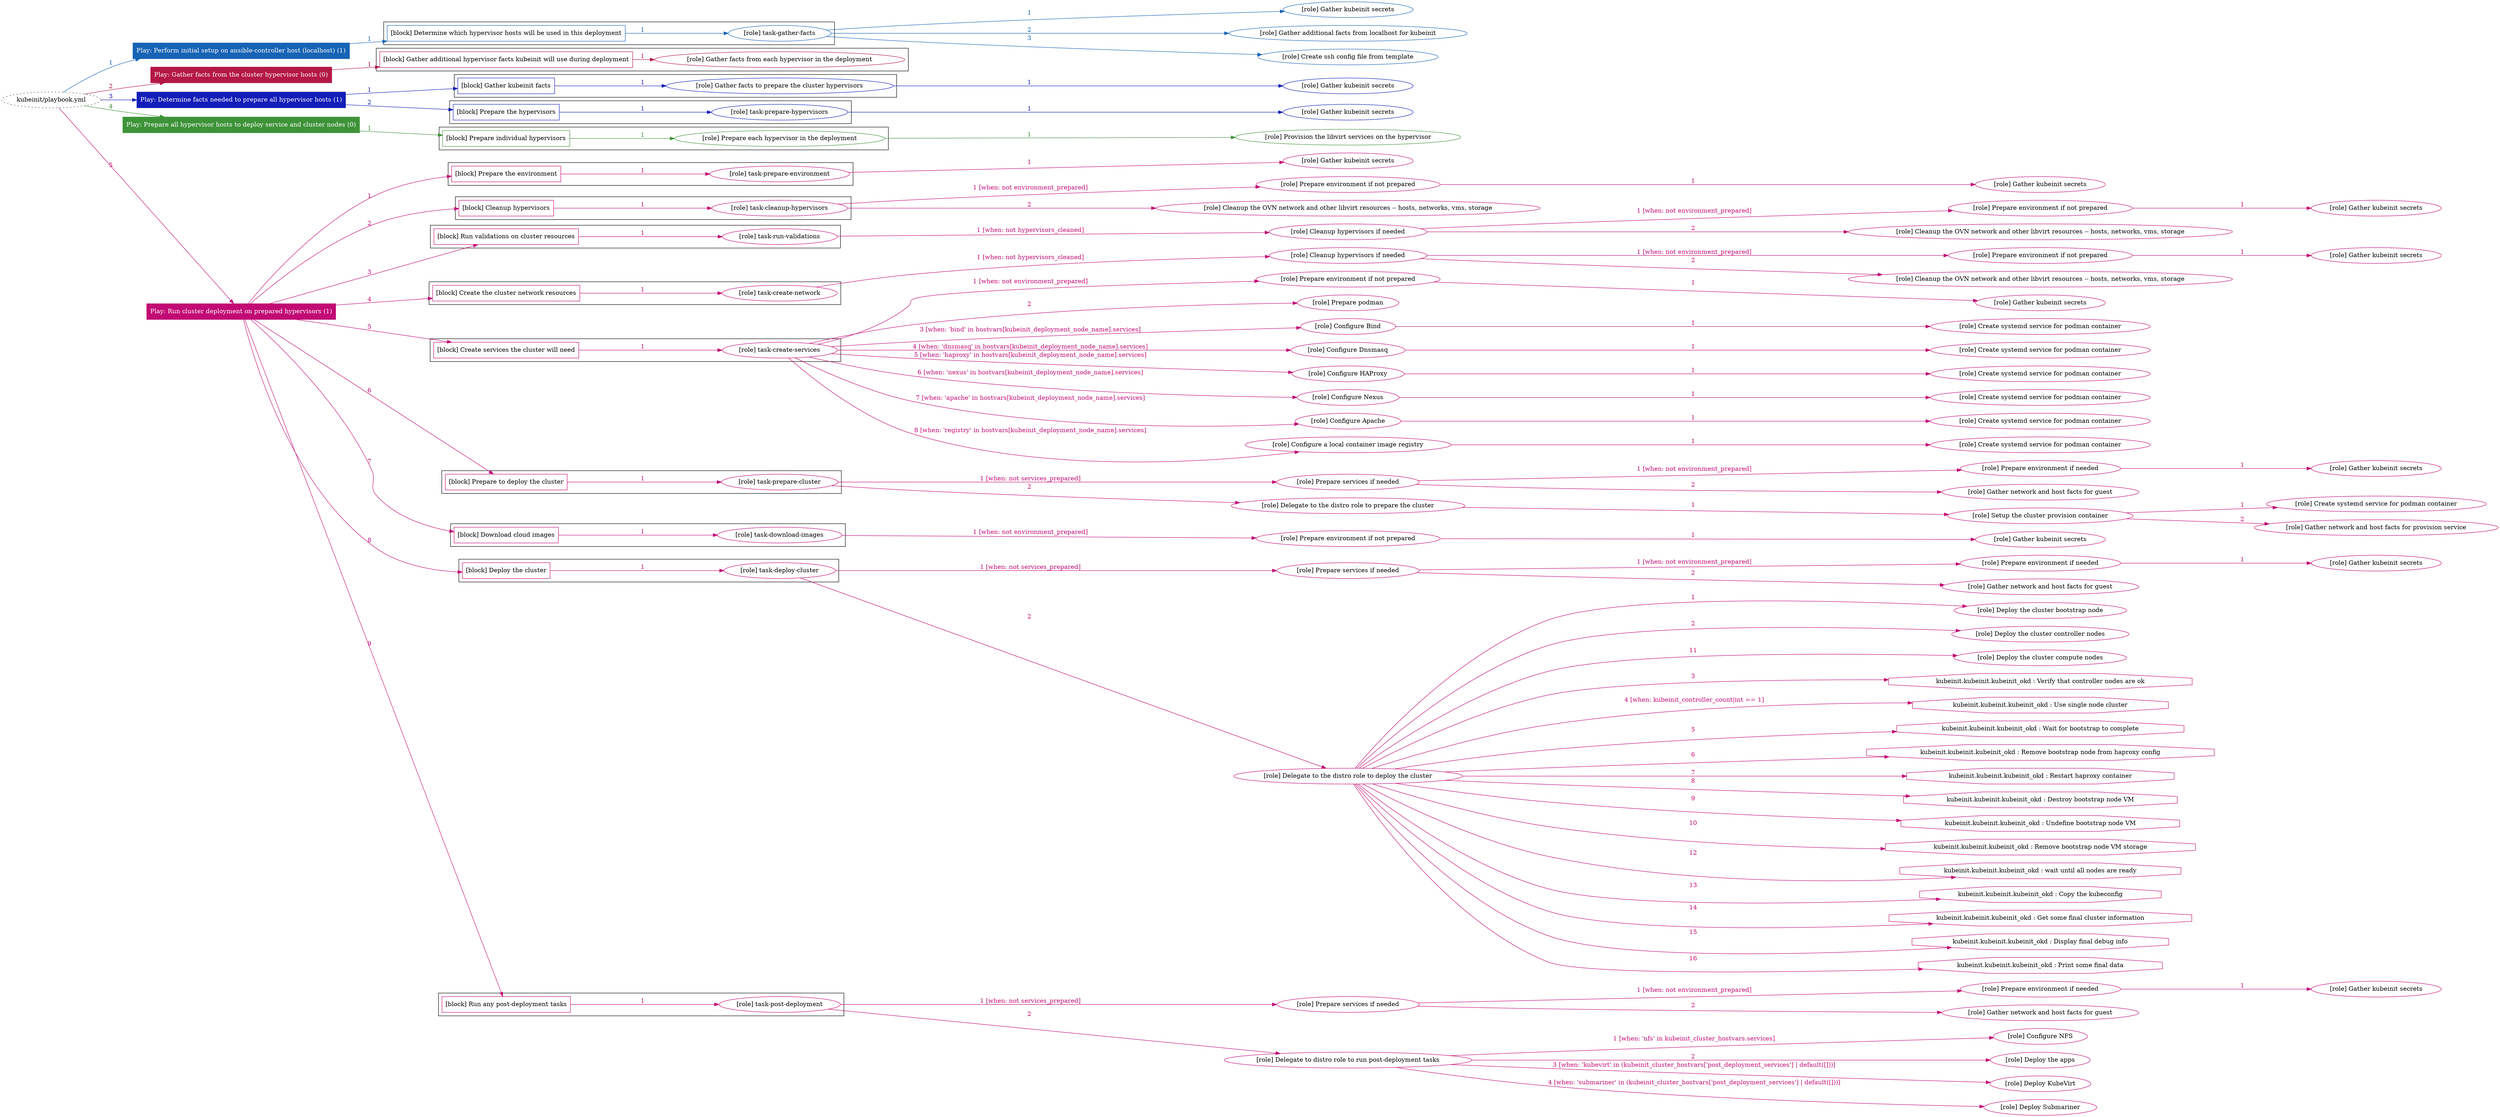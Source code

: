 digraph {
	graph [concentrate=true ordering=in rankdir=LR ratio=fill]
	edge [esep=5 sep=10]
	"kubeinit/playbook.yml" [URL="/home/runner/work/kubeinit/kubeinit/kubeinit/playbook.yml" id=playbook_5f799a90 style=dotted]
	play_b14aa9f2 [label="Play: Perform initial setup on ansible-controller host (localhost) (1)" URL="/home/runner/work/kubeinit/kubeinit/kubeinit/playbook.yml" color="#1763b5" fontcolor="#ffffff" id=play_b14aa9f2 shape=box style=filled tooltip=localhost]
	"kubeinit/playbook.yml" -> play_b14aa9f2 [label="1 " color="#1763b5" fontcolor="#1763b5" id=edge_2435157f labeltooltip="1 " tooltip="1 "]
	subgraph "Gather kubeinit secrets" {
		role_0a47374c [label="[role] Gather kubeinit secrets" URL="/home/runner/.ansible/collections/ansible_collections/kubeinit/kubeinit/roles/kubeinit_prepare/tasks/build_hypervisors_group.yml" color="#1763b5" id=role_0a47374c tooltip="Gather kubeinit secrets"]
	}
	subgraph "Gather additional facts from localhost for kubeinit" {
		role_3463442f [label="[role] Gather additional facts from localhost for kubeinit" URL="/home/runner/.ansible/collections/ansible_collections/kubeinit/kubeinit/roles/kubeinit_prepare/tasks/build_hypervisors_group.yml" color="#1763b5" id=role_3463442f tooltip="Gather additional facts from localhost for kubeinit"]
	}
	subgraph "Create ssh config file from template" {
		role_63dd74bc [label="[role] Create ssh config file from template" URL="/home/runner/.ansible/collections/ansible_collections/kubeinit/kubeinit/roles/kubeinit_prepare/tasks/build_hypervisors_group.yml" color="#1763b5" id=role_63dd74bc tooltip="Create ssh config file from template"]
	}
	subgraph "task-gather-facts" {
		role_c1473bb1 [label="[role] task-gather-facts" URL="/home/runner/work/kubeinit/kubeinit/kubeinit/playbook.yml" color="#1763b5" id=role_c1473bb1 tooltip="task-gather-facts"]
		role_c1473bb1 -> role_0a47374c [label="1 " color="#1763b5" fontcolor="#1763b5" id=edge_da4653e0 labeltooltip="1 " tooltip="1 "]
		role_c1473bb1 -> role_3463442f [label="2 " color="#1763b5" fontcolor="#1763b5" id=edge_dc392d3c labeltooltip="2 " tooltip="2 "]
		role_c1473bb1 -> role_63dd74bc [label="3 " color="#1763b5" fontcolor="#1763b5" id=edge_701fb9c2 labeltooltip="3 " tooltip="3 "]
	}
	subgraph "Play: Perform initial setup on ansible-controller host (localhost) (1)" {
		play_b14aa9f2 -> block_62800fc5 [label=1 color="#1763b5" fontcolor="#1763b5" id=edge_af09f347 labeltooltip=1 tooltip=1]
		subgraph cluster_block_62800fc5 {
			block_62800fc5 [label="[block] Determine which hypervisor hosts will be used in this deployment" URL="/home/runner/work/kubeinit/kubeinit/kubeinit/playbook.yml" color="#1763b5" id=block_62800fc5 labeltooltip="Determine which hypervisor hosts will be used in this deployment" shape=box tooltip="Determine which hypervisor hosts will be used in this deployment"]
			block_62800fc5 -> role_c1473bb1 [label="1 " color="#1763b5" fontcolor="#1763b5" id=edge_f19e5db1 labeltooltip="1 " tooltip="1 "]
		}
	}
	play_bef80f6c [label="Play: Gather facts from the cluster hypervisor hosts (0)" URL="/home/runner/work/kubeinit/kubeinit/kubeinit/playbook.yml" color="#b41845" fontcolor="#ffffff" id=play_bef80f6c shape=box style=filled tooltip="Play: Gather facts from the cluster hypervisor hosts (0)"]
	"kubeinit/playbook.yml" -> play_bef80f6c [label="2 " color="#b41845" fontcolor="#b41845" id=edge_9e0bc58b labeltooltip="2 " tooltip="2 "]
	subgraph "Gather facts from each hypervisor in the deployment" {
		role_ee526587 [label="[role] Gather facts from each hypervisor in the deployment" URL="/home/runner/work/kubeinit/kubeinit/kubeinit/playbook.yml" color="#b41845" id=role_ee526587 tooltip="Gather facts from each hypervisor in the deployment"]
	}
	subgraph "Play: Gather facts from the cluster hypervisor hosts (0)" {
		play_bef80f6c -> block_f729f67a [label=1 color="#b41845" fontcolor="#b41845" id=edge_2dc989a7 labeltooltip=1 tooltip=1]
		subgraph cluster_block_f729f67a {
			block_f729f67a [label="[block] Gather additional hypervisor facts kubeinit will use during deployment" URL="/home/runner/work/kubeinit/kubeinit/kubeinit/playbook.yml" color="#b41845" id=block_f729f67a labeltooltip="Gather additional hypervisor facts kubeinit will use during deployment" shape=box tooltip="Gather additional hypervisor facts kubeinit will use during deployment"]
			block_f729f67a -> role_ee526587 [label="1 " color="#b41845" fontcolor="#b41845" id=edge_15e7a53f labeltooltip="1 " tooltip="1 "]
		}
	}
	play_75573f88 [label="Play: Determine facts needed to prepare all hypervisor hosts (1)" URL="/home/runner/work/kubeinit/kubeinit/kubeinit/playbook.yml" color="#131eb9" fontcolor="#ffffff" id=play_75573f88 shape=box style=filled tooltip=localhost]
	"kubeinit/playbook.yml" -> play_75573f88 [label="3 " color="#131eb9" fontcolor="#131eb9" id=edge_249056f0 labeltooltip="3 " tooltip="3 "]
	subgraph "Gather kubeinit secrets" {
		role_904be641 [label="[role] Gather kubeinit secrets" URL="/home/runner/.ansible/collections/ansible_collections/kubeinit/kubeinit/roles/kubeinit_prepare/tasks/gather_kubeinit_facts.yml" color="#131eb9" id=role_904be641 tooltip="Gather kubeinit secrets"]
	}
	subgraph "Gather facts to prepare the cluster hypervisors" {
		role_c449a81a [label="[role] Gather facts to prepare the cluster hypervisors" URL="/home/runner/work/kubeinit/kubeinit/kubeinit/playbook.yml" color="#131eb9" id=role_c449a81a tooltip="Gather facts to prepare the cluster hypervisors"]
		role_c449a81a -> role_904be641 [label="1 " color="#131eb9" fontcolor="#131eb9" id=edge_b2ff2ad0 labeltooltip="1 " tooltip="1 "]
	}
	subgraph "Gather kubeinit secrets" {
		role_49ff61fb [label="[role] Gather kubeinit secrets" URL="/home/runner/.ansible/collections/ansible_collections/kubeinit/kubeinit/roles/kubeinit_prepare/tasks/gather_kubeinit_facts.yml" color="#131eb9" id=role_49ff61fb tooltip="Gather kubeinit secrets"]
	}
	subgraph "task-prepare-hypervisors" {
		role_75f7d733 [label="[role] task-prepare-hypervisors" URL="/home/runner/work/kubeinit/kubeinit/kubeinit/playbook.yml" color="#131eb9" id=role_75f7d733 tooltip="task-prepare-hypervisors"]
		role_75f7d733 -> role_49ff61fb [label="1 " color="#131eb9" fontcolor="#131eb9" id=edge_da13ca3e labeltooltip="1 " tooltip="1 "]
	}
	subgraph "Play: Determine facts needed to prepare all hypervisor hosts (1)" {
		play_75573f88 -> block_106c2788 [label=1 color="#131eb9" fontcolor="#131eb9" id=edge_f0de701c labeltooltip=1 tooltip=1]
		subgraph cluster_block_106c2788 {
			block_106c2788 [label="[block] Gather kubeinit facts" URL="/home/runner/work/kubeinit/kubeinit/kubeinit/playbook.yml" color="#131eb9" id=block_106c2788 labeltooltip="Gather kubeinit facts" shape=box tooltip="Gather kubeinit facts"]
			block_106c2788 -> role_c449a81a [label="1 " color="#131eb9" fontcolor="#131eb9" id=edge_cfb78165 labeltooltip="1 " tooltip="1 "]
		}
		play_75573f88 -> block_ad0d51a2 [label=2 color="#131eb9" fontcolor="#131eb9" id=edge_041f5779 labeltooltip=2 tooltip=2]
		subgraph cluster_block_ad0d51a2 {
			block_ad0d51a2 [label="[block] Prepare the hypervisors" URL="/home/runner/work/kubeinit/kubeinit/kubeinit/playbook.yml" color="#131eb9" id=block_ad0d51a2 labeltooltip="Prepare the hypervisors" shape=box tooltip="Prepare the hypervisors"]
			block_ad0d51a2 -> role_75f7d733 [label="1 " color="#131eb9" fontcolor="#131eb9" id=edge_a6b5caea labeltooltip="1 " tooltip="1 "]
		}
	}
	play_73b8f936 [label="Play: Prepare all hypervisor hosts to deploy service and cluster nodes (0)" URL="/home/runner/work/kubeinit/kubeinit/kubeinit/playbook.yml" color="#3e9339" fontcolor="#ffffff" id=play_73b8f936 shape=box style=filled tooltip="Play: Prepare all hypervisor hosts to deploy service and cluster nodes (0)"]
	"kubeinit/playbook.yml" -> play_73b8f936 [label="4 " color="#3e9339" fontcolor="#3e9339" id=edge_51ce2b2a labeltooltip="4 " tooltip="4 "]
	subgraph "Provision the libvirt services on the hypervisor" {
		role_3bb0d507 [label="[role] Provision the libvirt services on the hypervisor" URL="/home/runner/.ansible/collections/ansible_collections/kubeinit/kubeinit/roles/kubeinit_prepare/tasks/prepare_hypervisor.yml" color="#3e9339" id=role_3bb0d507 tooltip="Provision the libvirt services on the hypervisor"]
	}
	subgraph "Prepare each hypervisor in the deployment" {
		role_f9d1dde7 [label="[role] Prepare each hypervisor in the deployment" URL="/home/runner/work/kubeinit/kubeinit/kubeinit/playbook.yml" color="#3e9339" id=role_f9d1dde7 tooltip="Prepare each hypervisor in the deployment"]
		role_f9d1dde7 -> role_3bb0d507 [label="1 " color="#3e9339" fontcolor="#3e9339" id=edge_07f44dc6 labeltooltip="1 " tooltip="1 "]
	}
	subgraph "Play: Prepare all hypervisor hosts to deploy service and cluster nodes (0)" {
		play_73b8f936 -> block_82f9c640 [label=1 color="#3e9339" fontcolor="#3e9339" id=edge_16018f6c labeltooltip=1 tooltip=1]
		subgraph cluster_block_82f9c640 {
			block_82f9c640 [label="[block] Prepare individual hypervisors" URL="/home/runner/work/kubeinit/kubeinit/kubeinit/playbook.yml" color="#3e9339" id=block_82f9c640 labeltooltip="Prepare individual hypervisors" shape=box tooltip="Prepare individual hypervisors"]
			block_82f9c640 -> role_f9d1dde7 [label="1 " color="#3e9339" fontcolor="#3e9339" id=edge_b8da46be labeltooltip="1 " tooltip="1 "]
		}
	}
	play_87c6401c [label="Play: Run cluster deployment on prepared hypervisors (1)" URL="/home/runner/work/kubeinit/kubeinit/kubeinit/playbook.yml" color="#c20a75" fontcolor="#ffffff" id=play_87c6401c shape=box style=filled tooltip=localhost]
	"kubeinit/playbook.yml" -> play_87c6401c [label="5 " color="#c20a75" fontcolor="#c20a75" id=edge_a3b0cbd9 labeltooltip="5 " tooltip="5 "]
	subgraph "Gather kubeinit secrets" {
		role_0dfef6ed [label="[role] Gather kubeinit secrets" URL="/home/runner/.ansible/collections/ansible_collections/kubeinit/kubeinit/roles/kubeinit_prepare/tasks/gather_kubeinit_facts.yml" color="#c20a75" id=role_0dfef6ed tooltip="Gather kubeinit secrets"]
	}
	subgraph "task-prepare-environment" {
		role_3d43c089 [label="[role] task-prepare-environment" URL="/home/runner/work/kubeinit/kubeinit/kubeinit/playbook.yml" color="#c20a75" id=role_3d43c089 tooltip="task-prepare-environment"]
		role_3d43c089 -> role_0dfef6ed [label="1 " color="#c20a75" fontcolor="#c20a75" id=edge_3268b573 labeltooltip="1 " tooltip="1 "]
	}
	subgraph "Gather kubeinit secrets" {
		role_9a35f51c [label="[role] Gather kubeinit secrets" URL="/home/runner/.ansible/collections/ansible_collections/kubeinit/kubeinit/roles/kubeinit_prepare/tasks/gather_kubeinit_facts.yml" color="#c20a75" id=role_9a35f51c tooltip="Gather kubeinit secrets"]
	}
	subgraph "Prepare environment if not prepared" {
		role_5aa04094 [label="[role] Prepare environment if not prepared" URL="/home/runner/.ansible/collections/ansible_collections/kubeinit/kubeinit/roles/kubeinit_prepare/tasks/cleanup_hypervisors.yml" color="#c20a75" id=role_5aa04094 tooltip="Prepare environment if not prepared"]
		role_5aa04094 -> role_9a35f51c [label="1 " color="#c20a75" fontcolor="#c20a75" id=edge_95aa1330 labeltooltip="1 " tooltip="1 "]
	}
	subgraph "Cleanup the OVN network and other libvirt resources -- hosts, networks, vms, storage" {
		role_2c72e98a [label="[role] Cleanup the OVN network and other libvirt resources -- hosts, networks, vms, storage" URL="/home/runner/.ansible/collections/ansible_collections/kubeinit/kubeinit/roles/kubeinit_prepare/tasks/cleanup_hypervisors.yml" color="#c20a75" id=role_2c72e98a tooltip="Cleanup the OVN network and other libvirt resources -- hosts, networks, vms, storage"]
	}
	subgraph "task-cleanup-hypervisors" {
		role_a65d5839 [label="[role] task-cleanup-hypervisors" URL="/home/runner/work/kubeinit/kubeinit/kubeinit/playbook.yml" color="#c20a75" id=role_a65d5839 tooltip="task-cleanup-hypervisors"]
		role_a65d5839 -> role_5aa04094 [label="1 [when: not environment_prepared]" color="#c20a75" fontcolor="#c20a75" id=edge_9b96fab0 labeltooltip="1 [when: not environment_prepared]" tooltip="1 [when: not environment_prepared]"]
		role_a65d5839 -> role_2c72e98a [label="2 " color="#c20a75" fontcolor="#c20a75" id=edge_cdf89d7f labeltooltip="2 " tooltip="2 "]
	}
	subgraph "Gather kubeinit secrets" {
		role_fe8498e4 [label="[role] Gather kubeinit secrets" URL="/home/runner/.ansible/collections/ansible_collections/kubeinit/kubeinit/roles/kubeinit_prepare/tasks/gather_kubeinit_facts.yml" color="#c20a75" id=role_fe8498e4 tooltip="Gather kubeinit secrets"]
	}
	subgraph "Prepare environment if not prepared" {
		role_872c4dbd [label="[role] Prepare environment if not prepared" URL="/home/runner/.ansible/collections/ansible_collections/kubeinit/kubeinit/roles/kubeinit_prepare/tasks/cleanup_hypervisors.yml" color="#c20a75" id=role_872c4dbd tooltip="Prepare environment if not prepared"]
		role_872c4dbd -> role_fe8498e4 [label="1 " color="#c20a75" fontcolor="#c20a75" id=edge_280f1c61 labeltooltip="1 " tooltip="1 "]
	}
	subgraph "Cleanup the OVN network and other libvirt resources -- hosts, networks, vms, storage" {
		role_99ea2e21 [label="[role] Cleanup the OVN network and other libvirt resources -- hosts, networks, vms, storage" URL="/home/runner/.ansible/collections/ansible_collections/kubeinit/kubeinit/roles/kubeinit_prepare/tasks/cleanup_hypervisors.yml" color="#c20a75" id=role_99ea2e21 tooltip="Cleanup the OVN network and other libvirt resources -- hosts, networks, vms, storage"]
	}
	subgraph "Cleanup hypervisors if needed" {
		role_f7a59bcd [label="[role] Cleanup hypervisors if needed" URL="/home/runner/.ansible/collections/ansible_collections/kubeinit/kubeinit/roles/kubeinit_validations/tasks/main.yml" color="#c20a75" id=role_f7a59bcd tooltip="Cleanup hypervisors if needed"]
		role_f7a59bcd -> role_872c4dbd [label="1 [when: not environment_prepared]" color="#c20a75" fontcolor="#c20a75" id=edge_266a560b labeltooltip="1 [when: not environment_prepared]" tooltip="1 [when: not environment_prepared]"]
		role_f7a59bcd -> role_99ea2e21 [label="2 " color="#c20a75" fontcolor="#c20a75" id=edge_2c9675fa labeltooltip="2 " tooltip="2 "]
	}
	subgraph "task-run-validations" {
		role_7c9c6ee9 [label="[role] task-run-validations" URL="/home/runner/work/kubeinit/kubeinit/kubeinit/playbook.yml" color="#c20a75" id=role_7c9c6ee9 tooltip="task-run-validations"]
		role_7c9c6ee9 -> role_f7a59bcd [label="1 [when: not hypervisors_cleaned]" color="#c20a75" fontcolor="#c20a75" id=edge_a598f0c0 labeltooltip="1 [when: not hypervisors_cleaned]" tooltip="1 [when: not hypervisors_cleaned]"]
	}
	subgraph "Gather kubeinit secrets" {
		role_ec20adc7 [label="[role] Gather kubeinit secrets" URL="/home/runner/.ansible/collections/ansible_collections/kubeinit/kubeinit/roles/kubeinit_prepare/tasks/gather_kubeinit_facts.yml" color="#c20a75" id=role_ec20adc7 tooltip="Gather kubeinit secrets"]
	}
	subgraph "Prepare environment if not prepared" {
		role_31a33ef5 [label="[role] Prepare environment if not prepared" URL="/home/runner/.ansible/collections/ansible_collections/kubeinit/kubeinit/roles/kubeinit_prepare/tasks/cleanup_hypervisors.yml" color="#c20a75" id=role_31a33ef5 tooltip="Prepare environment if not prepared"]
		role_31a33ef5 -> role_ec20adc7 [label="1 " color="#c20a75" fontcolor="#c20a75" id=edge_8c7a1d7b labeltooltip="1 " tooltip="1 "]
	}
	subgraph "Cleanup the OVN network and other libvirt resources -- hosts, networks, vms, storage" {
		role_eb9dec2c [label="[role] Cleanup the OVN network and other libvirt resources -- hosts, networks, vms, storage" URL="/home/runner/.ansible/collections/ansible_collections/kubeinit/kubeinit/roles/kubeinit_prepare/tasks/cleanup_hypervisors.yml" color="#c20a75" id=role_eb9dec2c tooltip="Cleanup the OVN network and other libvirt resources -- hosts, networks, vms, storage"]
	}
	subgraph "Cleanup hypervisors if needed" {
		role_d7f7eb87 [label="[role] Cleanup hypervisors if needed" URL="/home/runner/.ansible/collections/ansible_collections/kubeinit/kubeinit/roles/kubeinit_libvirt/tasks/create_network.yml" color="#c20a75" id=role_d7f7eb87 tooltip="Cleanup hypervisors if needed"]
		role_d7f7eb87 -> role_31a33ef5 [label="1 [when: not environment_prepared]" color="#c20a75" fontcolor="#c20a75" id=edge_1582e6bf labeltooltip="1 [when: not environment_prepared]" tooltip="1 [when: not environment_prepared]"]
		role_d7f7eb87 -> role_eb9dec2c [label="2 " color="#c20a75" fontcolor="#c20a75" id=edge_52a7061c labeltooltip="2 " tooltip="2 "]
	}
	subgraph "task-create-network" {
		role_79809ff9 [label="[role] task-create-network" URL="/home/runner/work/kubeinit/kubeinit/kubeinit/playbook.yml" color="#c20a75" id=role_79809ff9 tooltip="task-create-network"]
		role_79809ff9 -> role_d7f7eb87 [label="1 [when: not hypervisors_cleaned]" color="#c20a75" fontcolor="#c20a75" id=edge_b5f77ee2 labeltooltip="1 [when: not hypervisors_cleaned]" tooltip="1 [when: not hypervisors_cleaned]"]
	}
	subgraph "Gather kubeinit secrets" {
		role_2fbc5ba5 [label="[role] Gather kubeinit secrets" URL="/home/runner/.ansible/collections/ansible_collections/kubeinit/kubeinit/roles/kubeinit_prepare/tasks/gather_kubeinit_facts.yml" color="#c20a75" id=role_2fbc5ba5 tooltip="Gather kubeinit secrets"]
	}
	subgraph "Prepare environment if not prepared" {
		role_8660acb1 [label="[role] Prepare environment if not prepared" URL="/home/runner/.ansible/collections/ansible_collections/kubeinit/kubeinit/roles/kubeinit_services/tasks/main.yml" color="#c20a75" id=role_8660acb1 tooltip="Prepare environment if not prepared"]
		role_8660acb1 -> role_2fbc5ba5 [label="1 " color="#c20a75" fontcolor="#c20a75" id=edge_d6d282f6 labeltooltip="1 " tooltip="1 "]
	}
	subgraph "Prepare podman" {
		role_cfbc85a2 [label="[role] Prepare podman" URL="/home/runner/.ansible/collections/ansible_collections/kubeinit/kubeinit/roles/kubeinit_services/tasks/00_create_service_pod.yml" color="#c20a75" id=role_cfbc85a2 tooltip="Prepare podman"]
	}
	subgraph "Create systemd service for podman container" {
		role_30c8a192 [label="[role] Create systemd service for podman container" URL="/home/runner/.ansible/collections/ansible_collections/kubeinit/kubeinit/roles/kubeinit_bind/tasks/main.yml" color="#c20a75" id=role_30c8a192 tooltip="Create systemd service for podman container"]
	}
	subgraph "Configure Bind" {
		role_a34cddb0 [label="[role] Configure Bind" URL="/home/runner/.ansible/collections/ansible_collections/kubeinit/kubeinit/roles/kubeinit_services/tasks/start_services_containers.yml" color="#c20a75" id=role_a34cddb0 tooltip="Configure Bind"]
		role_a34cddb0 -> role_30c8a192 [label="1 " color="#c20a75" fontcolor="#c20a75" id=edge_9710049d labeltooltip="1 " tooltip="1 "]
	}
	subgraph "Create systemd service for podman container" {
		role_1e1b5384 [label="[role] Create systemd service for podman container" URL="/home/runner/.ansible/collections/ansible_collections/kubeinit/kubeinit/roles/kubeinit_dnsmasq/tasks/main.yml" color="#c20a75" id=role_1e1b5384 tooltip="Create systemd service for podman container"]
	}
	subgraph "Configure Dnsmasq" {
		role_bd379cae [label="[role] Configure Dnsmasq" URL="/home/runner/.ansible/collections/ansible_collections/kubeinit/kubeinit/roles/kubeinit_services/tasks/start_services_containers.yml" color="#c20a75" id=role_bd379cae tooltip="Configure Dnsmasq"]
		role_bd379cae -> role_1e1b5384 [label="1 " color="#c20a75" fontcolor="#c20a75" id=edge_be54b215 labeltooltip="1 " tooltip="1 "]
	}
	subgraph "Create systemd service for podman container" {
		role_c8cd0de5 [label="[role] Create systemd service for podman container" URL="/home/runner/.ansible/collections/ansible_collections/kubeinit/kubeinit/roles/kubeinit_haproxy/tasks/main.yml" color="#c20a75" id=role_c8cd0de5 tooltip="Create systemd service for podman container"]
	}
	subgraph "Configure HAProxy" {
		role_c3ebdc71 [label="[role] Configure HAProxy" URL="/home/runner/.ansible/collections/ansible_collections/kubeinit/kubeinit/roles/kubeinit_services/tasks/start_services_containers.yml" color="#c20a75" id=role_c3ebdc71 tooltip="Configure HAProxy"]
		role_c3ebdc71 -> role_c8cd0de5 [label="1 " color="#c20a75" fontcolor="#c20a75" id=edge_52905eae labeltooltip="1 " tooltip="1 "]
	}
	subgraph "Create systemd service for podman container" {
		role_4f32d0a0 [label="[role] Create systemd service for podman container" URL="/home/runner/.ansible/collections/ansible_collections/kubeinit/kubeinit/roles/kubeinit_nexus/tasks/main.yml" color="#c20a75" id=role_4f32d0a0 tooltip="Create systemd service for podman container"]
	}
	subgraph "Configure Nexus" {
		role_b94a60c3 [label="[role] Configure Nexus" URL="/home/runner/.ansible/collections/ansible_collections/kubeinit/kubeinit/roles/kubeinit_services/tasks/start_services_containers.yml" color="#c20a75" id=role_b94a60c3 tooltip="Configure Nexus"]
		role_b94a60c3 -> role_4f32d0a0 [label="1 " color="#c20a75" fontcolor="#c20a75" id=edge_7d49c2a6 labeltooltip="1 " tooltip="1 "]
	}
	subgraph "Create systemd service for podman container" {
		role_301ef5f9 [label="[role] Create systemd service for podman container" URL="/home/runner/.ansible/collections/ansible_collections/kubeinit/kubeinit/roles/kubeinit_apache/tasks/main.yml" color="#c20a75" id=role_301ef5f9 tooltip="Create systemd service for podman container"]
	}
	subgraph "Configure Apache" {
		role_5cfbff09 [label="[role] Configure Apache" URL="/home/runner/.ansible/collections/ansible_collections/kubeinit/kubeinit/roles/kubeinit_services/tasks/start_services_containers.yml" color="#c20a75" id=role_5cfbff09 tooltip="Configure Apache"]
		role_5cfbff09 -> role_301ef5f9 [label="1 " color="#c20a75" fontcolor="#c20a75" id=edge_f2daff2a labeltooltip="1 " tooltip="1 "]
	}
	subgraph "Create systemd service for podman container" {
		role_ec5a2151 [label="[role] Create systemd service for podman container" URL="/home/runner/.ansible/collections/ansible_collections/kubeinit/kubeinit/roles/kubeinit_registry/tasks/main.yml" color="#c20a75" id=role_ec5a2151 tooltip="Create systemd service for podman container"]
	}
	subgraph "Configure a local container image registry" {
		role_34d8f6c4 [label="[role] Configure a local container image registry" URL="/home/runner/.ansible/collections/ansible_collections/kubeinit/kubeinit/roles/kubeinit_services/tasks/start_services_containers.yml" color="#c20a75" id=role_34d8f6c4 tooltip="Configure a local container image registry"]
		role_34d8f6c4 -> role_ec5a2151 [label="1 " color="#c20a75" fontcolor="#c20a75" id=edge_256af81b labeltooltip="1 " tooltip="1 "]
	}
	subgraph "task-create-services" {
		role_45a7c3f4 [label="[role] task-create-services" URL="/home/runner/work/kubeinit/kubeinit/kubeinit/playbook.yml" color="#c20a75" id=role_45a7c3f4 tooltip="task-create-services"]
		role_45a7c3f4 -> role_8660acb1 [label="1 [when: not environment_prepared]" color="#c20a75" fontcolor="#c20a75" id=edge_8722a1ad labeltooltip="1 [when: not environment_prepared]" tooltip="1 [when: not environment_prepared]"]
		role_45a7c3f4 -> role_cfbc85a2 [label="2 " color="#c20a75" fontcolor="#c20a75" id=edge_bf914ade labeltooltip="2 " tooltip="2 "]
		role_45a7c3f4 -> role_a34cddb0 [label="3 [when: 'bind' in hostvars[kubeinit_deployment_node_name].services]" color="#c20a75" fontcolor="#c20a75" id=edge_aa9b95b4 labeltooltip="3 [when: 'bind' in hostvars[kubeinit_deployment_node_name].services]" tooltip="3 [when: 'bind' in hostvars[kubeinit_deployment_node_name].services]"]
		role_45a7c3f4 -> role_bd379cae [label="4 [when: 'dnsmasq' in hostvars[kubeinit_deployment_node_name].services]" color="#c20a75" fontcolor="#c20a75" id=edge_bb69c534 labeltooltip="4 [when: 'dnsmasq' in hostvars[kubeinit_deployment_node_name].services]" tooltip="4 [when: 'dnsmasq' in hostvars[kubeinit_deployment_node_name].services]"]
		role_45a7c3f4 -> role_c3ebdc71 [label="5 [when: 'haproxy' in hostvars[kubeinit_deployment_node_name].services]" color="#c20a75" fontcolor="#c20a75" id=edge_af3efe37 labeltooltip="5 [when: 'haproxy' in hostvars[kubeinit_deployment_node_name].services]" tooltip="5 [when: 'haproxy' in hostvars[kubeinit_deployment_node_name].services]"]
		role_45a7c3f4 -> role_b94a60c3 [label="6 [when: 'nexus' in hostvars[kubeinit_deployment_node_name].services]" color="#c20a75" fontcolor="#c20a75" id=edge_1fde9a0a labeltooltip="6 [when: 'nexus' in hostvars[kubeinit_deployment_node_name].services]" tooltip="6 [when: 'nexus' in hostvars[kubeinit_deployment_node_name].services]"]
		role_45a7c3f4 -> role_5cfbff09 [label="7 [when: 'apache' in hostvars[kubeinit_deployment_node_name].services]" color="#c20a75" fontcolor="#c20a75" id=edge_c02fbcc8 labeltooltip="7 [when: 'apache' in hostvars[kubeinit_deployment_node_name].services]" tooltip="7 [when: 'apache' in hostvars[kubeinit_deployment_node_name].services]"]
		role_45a7c3f4 -> role_34d8f6c4 [label="8 [when: 'registry' in hostvars[kubeinit_deployment_node_name].services]" color="#c20a75" fontcolor="#c20a75" id=edge_81dd0608 labeltooltip="8 [when: 'registry' in hostvars[kubeinit_deployment_node_name].services]" tooltip="8 [when: 'registry' in hostvars[kubeinit_deployment_node_name].services]"]
	}
	subgraph "Gather kubeinit secrets" {
		role_39e9340d [label="[role] Gather kubeinit secrets" URL="/home/runner/.ansible/collections/ansible_collections/kubeinit/kubeinit/roles/kubeinit_prepare/tasks/gather_kubeinit_facts.yml" color="#c20a75" id=role_39e9340d tooltip="Gather kubeinit secrets"]
	}
	subgraph "Prepare environment if needed" {
		role_398dd164 [label="[role] Prepare environment if needed" URL="/home/runner/.ansible/collections/ansible_collections/kubeinit/kubeinit/roles/kubeinit_services/tasks/prepare_services.yml" color="#c20a75" id=role_398dd164 tooltip="Prepare environment if needed"]
		role_398dd164 -> role_39e9340d [label="1 " color="#c20a75" fontcolor="#c20a75" id=edge_38ea0532 labeltooltip="1 " tooltip="1 "]
	}
	subgraph "Gather network and host facts for guest" {
		role_39a817bc [label="[role] Gather network and host facts for guest" URL="/home/runner/.ansible/collections/ansible_collections/kubeinit/kubeinit/roles/kubeinit_services/tasks/prepare_services.yml" color="#c20a75" id=role_39a817bc tooltip="Gather network and host facts for guest"]
	}
	subgraph "Prepare services if needed" {
		role_63edc634 [label="[role] Prepare services if needed" URL="/home/runner/.ansible/collections/ansible_collections/kubeinit/kubeinit/roles/kubeinit_prepare/tasks/prepare_cluster.yml" color="#c20a75" id=role_63edc634 tooltip="Prepare services if needed"]
		role_63edc634 -> role_398dd164 [label="1 [when: not environment_prepared]" color="#c20a75" fontcolor="#c20a75" id=edge_5a07e81f labeltooltip="1 [when: not environment_prepared]" tooltip="1 [when: not environment_prepared]"]
		role_63edc634 -> role_39a817bc [label="2 " color="#c20a75" fontcolor="#c20a75" id=edge_8704d5c1 labeltooltip="2 " tooltip="2 "]
	}
	subgraph "Create systemd service for podman container" {
		role_db8bcd10 [label="[role] Create systemd service for podman container" URL="/home/runner/.ansible/collections/ansible_collections/kubeinit/kubeinit/roles/kubeinit_services/tasks/create_provision_container.yml" color="#c20a75" id=role_db8bcd10 tooltip="Create systemd service for podman container"]
	}
	subgraph "Gather network and host facts for provision service" {
		role_b7fb477f [label="[role] Gather network and host facts for provision service" URL="/home/runner/.ansible/collections/ansible_collections/kubeinit/kubeinit/roles/kubeinit_services/tasks/create_provision_container.yml" color="#c20a75" id=role_b7fb477f tooltip="Gather network and host facts for provision service"]
	}
	subgraph "Setup the cluster provision container" {
		role_2e6fa220 [label="[role] Setup the cluster provision container" URL="/home/runner/.ansible/collections/ansible_collections/kubeinit/kubeinit/roles/kubeinit_okd/tasks/prepare_cluster.yml" color="#c20a75" id=role_2e6fa220 tooltip="Setup the cluster provision container"]
		role_2e6fa220 -> role_db8bcd10 [label="1 " color="#c20a75" fontcolor="#c20a75" id=edge_d0e7438d labeltooltip="1 " tooltip="1 "]
		role_2e6fa220 -> role_b7fb477f [label="2 " color="#c20a75" fontcolor="#c20a75" id=edge_53257de3 labeltooltip="2 " tooltip="2 "]
	}
	subgraph "Delegate to the distro role to prepare the cluster" {
		role_20cf026e [label="[role] Delegate to the distro role to prepare the cluster" URL="/home/runner/.ansible/collections/ansible_collections/kubeinit/kubeinit/roles/kubeinit_prepare/tasks/prepare_cluster.yml" color="#c20a75" id=role_20cf026e tooltip="Delegate to the distro role to prepare the cluster"]
		role_20cf026e -> role_2e6fa220 [label="1 " color="#c20a75" fontcolor="#c20a75" id=edge_9d0dcc53 labeltooltip="1 " tooltip="1 "]
	}
	subgraph "task-prepare-cluster" {
		role_09b664dc [label="[role] task-prepare-cluster" URL="/home/runner/work/kubeinit/kubeinit/kubeinit/playbook.yml" color="#c20a75" id=role_09b664dc tooltip="task-prepare-cluster"]
		role_09b664dc -> role_63edc634 [label="1 [when: not services_prepared]" color="#c20a75" fontcolor="#c20a75" id=edge_c8bcf272 labeltooltip="1 [when: not services_prepared]" tooltip="1 [when: not services_prepared]"]
		role_09b664dc -> role_20cf026e [label="2 " color="#c20a75" fontcolor="#c20a75" id=edge_b3b76eb5 labeltooltip="2 " tooltip="2 "]
	}
	subgraph "Gather kubeinit secrets" {
		role_7ec42a70 [label="[role] Gather kubeinit secrets" URL="/home/runner/.ansible/collections/ansible_collections/kubeinit/kubeinit/roles/kubeinit_prepare/tasks/gather_kubeinit_facts.yml" color="#c20a75" id=role_7ec42a70 tooltip="Gather kubeinit secrets"]
	}
	subgraph "Prepare environment if not prepared" {
		role_57a64ab5 [label="[role] Prepare environment if not prepared" URL="/home/runner/.ansible/collections/ansible_collections/kubeinit/kubeinit/roles/kubeinit_libvirt/tasks/download_cloud_images.yml" color="#c20a75" id=role_57a64ab5 tooltip="Prepare environment if not prepared"]
		role_57a64ab5 -> role_7ec42a70 [label="1 " color="#c20a75" fontcolor="#c20a75" id=edge_20bcc0ea labeltooltip="1 " tooltip="1 "]
	}
	subgraph "task-download-images" {
		role_4ac534b6 [label="[role] task-download-images" URL="/home/runner/work/kubeinit/kubeinit/kubeinit/playbook.yml" color="#c20a75" id=role_4ac534b6 tooltip="task-download-images"]
		role_4ac534b6 -> role_57a64ab5 [label="1 [when: not environment_prepared]" color="#c20a75" fontcolor="#c20a75" id=edge_e0fb1493 labeltooltip="1 [when: not environment_prepared]" tooltip="1 [when: not environment_prepared]"]
	}
	subgraph "Gather kubeinit secrets" {
		role_a8329e77 [label="[role] Gather kubeinit secrets" URL="/home/runner/.ansible/collections/ansible_collections/kubeinit/kubeinit/roles/kubeinit_prepare/tasks/gather_kubeinit_facts.yml" color="#c20a75" id=role_a8329e77 tooltip="Gather kubeinit secrets"]
	}
	subgraph "Prepare environment if needed" {
		role_02228574 [label="[role] Prepare environment if needed" URL="/home/runner/.ansible/collections/ansible_collections/kubeinit/kubeinit/roles/kubeinit_services/tasks/prepare_services.yml" color="#c20a75" id=role_02228574 tooltip="Prepare environment if needed"]
		role_02228574 -> role_a8329e77 [label="1 " color="#c20a75" fontcolor="#c20a75" id=edge_ec6f49d6 labeltooltip="1 " tooltip="1 "]
	}
	subgraph "Gather network and host facts for guest" {
		role_908a0fb3 [label="[role] Gather network and host facts for guest" URL="/home/runner/.ansible/collections/ansible_collections/kubeinit/kubeinit/roles/kubeinit_services/tasks/prepare_services.yml" color="#c20a75" id=role_908a0fb3 tooltip="Gather network and host facts for guest"]
	}
	subgraph "Prepare services if needed" {
		role_b39acd56 [label="[role] Prepare services if needed" URL="/home/runner/.ansible/collections/ansible_collections/kubeinit/kubeinit/roles/kubeinit_prepare/tasks/deploy_cluster.yml" color="#c20a75" id=role_b39acd56 tooltip="Prepare services if needed"]
		role_b39acd56 -> role_02228574 [label="1 [when: not environment_prepared]" color="#c20a75" fontcolor="#c20a75" id=edge_95428aa5 labeltooltip="1 [when: not environment_prepared]" tooltip="1 [when: not environment_prepared]"]
		role_b39acd56 -> role_908a0fb3 [label="2 " color="#c20a75" fontcolor="#c20a75" id=edge_7d5efc5e labeltooltip="2 " tooltip="2 "]
	}
	subgraph "Deploy the cluster bootstrap node" {
		role_ef158c6d [label="[role] Deploy the cluster bootstrap node" URL="/home/runner/.ansible/collections/ansible_collections/kubeinit/kubeinit/roles/kubeinit_okd/tasks/main.yml" color="#c20a75" id=role_ef158c6d tooltip="Deploy the cluster bootstrap node"]
	}
	subgraph "Deploy the cluster controller nodes" {
		role_3a2beae9 [label="[role] Deploy the cluster controller nodes" URL="/home/runner/.ansible/collections/ansible_collections/kubeinit/kubeinit/roles/kubeinit_okd/tasks/main.yml" color="#c20a75" id=role_3a2beae9 tooltip="Deploy the cluster controller nodes"]
	}
	subgraph "Deploy the cluster compute nodes" {
		role_3a2dfd86 [label="[role] Deploy the cluster compute nodes" URL="/home/runner/.ansible/collections/ansible_collections/kubeinit/kubeinit/roles/kubeinit_okd/tasks/main.yml" color="#c20a75" id=role_3a2dfd86 tooltip="Deploy the cluster compute nodes"]
	}
	subgraph "Delegate to the distro role to deploy the cluster" {
		role_1a5bbb40 [label="[role] Delegate to the distro role to deploy the cluster" URL="/home/runner/.ansible/collections/ansible_collections/kubeinit/kubeinit/roles/kubeinit_prepare/tasks/deploy_cluster.yml" color="#c20a75" id=role_1a5bbb40 tooltip="Delegate to the distro role to deploy the cluster"]
		role_1a5bbb40 -> role_ef158c6d [label="1 " color="#c20a75" fontcolor="#c20a75" id=edge_b24c8980 labeltooltip="1 " tooltip="1 "]
		role_1a5bbb40 -> role_3a2beae9 [label="2 " color="#c20a75" fontcolor="#c20a75" id=edge_ad477295 labeltooltip="2 " tooltip="2 "]
		task_10253d76 [label="kubeinit.kubeinit.kubeinit_okd : Verify that controller nodes are ok" URL="/home/runner/.ansible/collections/ansible_collections/kubeinit/kubeinit/roles/kubeinit_okd/tasks/main.yml" color="#c20a75" id=task_10253d76 shape=octagon tooltip="kubeinit.kubeinit.kubeinit_okd : Verify that controller nodes are ok"]
		role_1a5bbb40 -> task_10253d76 [label="3 " color="#c20a75" fontcolor="#c20a75" id=edge_fd31bf8e labeltooltip="3 " tooltip="3 "]
		task_6e3432c0 [label="kubeinit.kubeinit.kubeinit_okd : Use single node cluster" URL="/home/runner/.ansible/collections/ansible_collections/kubeinit/kubeinit/roles/kubeinit_okd/tasks/main.yml" color="#c20a75" id=task_6e3432c0 shape=octagon tooltip="kubeinit.kubeinit.kubeinit_okd : Use single node cluster"]
		role_1a5bbb40 -> task_6e3432c0 [label="4 [when: kubeinit_controller_count|int == 1]" color="#c20a75" fontcolor="#c20a75" id=edge_77e52a08 labeltooltip="4 [when: kubeinit_controller_count|int == 1]" tooltip="4 [when: kubeinit_controller_count|int == 1]"]
		task_2e35dcd9 [label="kubeinit.kubeinit.kubeinit_okd : Wait for bootstrap to complete" URL="/home/runner/.ansible/collections/ansible_collections/kubeinit/kubeinit/roles/kubeinit_okd/tasks/main.yml" color="#c20a75" id=task_2e35dcd9 shape=octagon tooltip="kubeinit.kubeinit.kubeinit_okd : Wait for bootstrap to complete"]
		role_1a5bbb40 -> task_2e35dcd9 [label="5 " color="#c20a75" fontcolor="#c20a75" id=edge_9f0db09d labeltooltip="5 " tooltip="5 "]
		task_024a3942 [label="kubeinit.kubeinit.kubeinit_okd : Remove bootstrap node from haproxy config" URL="/home/runner/.ansible/collections/ansible_collections/kubeinit/kubeinit/roles/kubeinit_okd/tasks/main.yml" color="#c20a75" id=task_024a3942 shape=octagon tooltip="kubeinit.kubeinit.kubeinit_okd : Remove bootstrap node from haproxy config"]
		role_1a5bbb40 -> task_024a3942 [label="6 " color="#c20a75" fontcolor="#c20a75" id=edge_d54bdbab labeltooltip="6 " tooltip="6 "]
		task_693a2851 [label="kubeinit.kubeinit.kubeinit_okd : Restart haproxy container" URL="/home/runner/.ansible/collections/ansible_collections/kubeinit/kubeinit/roles/kubeinit_okd/tasks/main.yml" color="#c20a75" id=task_693a2851 shape=octagon tooltip="kubeinit.kubeinit.kubeinit_okd : Restart haproxy container"]
		role_1a5bbb40 -> task_693a2851 [label="7 " color="#c20a75" fontcolor="#c20a75" id=edge_8c0be21b labeltooltip="7 " tooltip="7 "]
		task_1de752a4 [label="kubeinit.kubeinit.kubeinit_okd : Destroy bootstrap node VM" URL="/home/runner/.ansible/collections/ansible_collections/kubeinit/kubeinit/roles/kubeinit_okd/tasks/main.yml" color="#c20a75" id=task_1de752a4 shape=octagon tooltip="kubeinit.kubeinit.kubeinit_okd : Destroy bootstrap node VM"]
		role_1a5bbb40 -> task_1de752a4 [label="8 " color="#c20a75" fontcolor="#c20a75" id=edge_3a41bd38 labeltooltip="8 " tooltip="8 "]
		task_173ef0a8 [label="kubeinit.kubeinit.kubeinit_okd : Undefine bootstrap node VM" URL="/home/runner/.ansible/collections/ansible_collections/kubeinit/kubeinit/roles/kubeinit_okd/tasks/main.yml" color="#c20a75" id=task_173ef0a8 shape=octagon tooltip="kubeinit.kubeinit.kubeinit_okd : Undefine bootstrap node VM"]
		role_1a5bbb40 -> task_173ef0a8 [label="9 " color="#c20a75" fontcolor="#c20a75" id=edge_88a85224 labeltooltip="9 " tooltip="9 "]
		task_3284d32c [label="kubeinit.kubeinit.kubeinit_okd : Remove bootstrap node VM storage" URL="/home/runner/.ansible/collections/ansible_collections/kubeinit/kubeinit/roles/kubeinit_okd/tasks/main.yml" color="#c20a75" id=task_3284d32c shape=octagon tooltip="kubeinit.kubeinit.kubeinit_okd : Remove bootstrap node VM storage"]
		role_1a5bbb40 -> task_3284d32c [label="10 " color="#c20a75" fontcolor="#c20a75" id=edge_d1b43896 labeltooltip="10 " tooltip="10 "]
		role_1a5bbb40 -> role_3a2dfd86 [label="11 " color="#c20a75" fontcolor="#c20a75" id=edge_8152cd27 labeltooltip="11 " tooltip="11 "]
		task_3b6e1ce4 [label="kubeinit.kubeinit.kubeinit_okd : wait until all nodes are ready" URL="/home/runner/.ansible/collections/ansible_collections/kubeinit/kubeinit/roles/kubeinit_okd/tasks/main.yml" color="#c20a75" id=task_3b6e1ce4 shape=octagon tooltip="kubeinit.kubeinit.kubeinit_okd : wait until all nodes are ready"]
		role_1a5bbb40 -> task_3b6e1ce4 [label="12 " color="#c20a75" fontcolor="#c20a75" id=edge_0dfbd196 labeltooltip="12 " tooltip="12 "]
		task_1caad531 [label="kubeinit.kubeinit.kubeinit_okd : Copy the kubeconfig" URL="/home/runner/.ansible/collections/ansible_collections/kubeinit/kubeinit/roles/kubeinit_okd/tasks/main.yml" color="#c20a75" id=task_1caad531 shape=octagon tooltip="kubeinit.kubeinit.kubeinit_okd : Copy the kubeconfig"]
		role_1a5bbb40 -> task_1caad531 [label="13 " color="#c20a75" fontcolor="#c20a75" id=edge_f6749127 labeltooltip="13 " tooltip="13 "]
		task_80db6528 [label="kubeinit.kubeinit.kubeinit_okd : Get some final cluster information" URL="/home/runner/.ansible/collections/ansible_collections/kubeinit/kubeinit/roles/kubeinit_okd/tasks/main.yml" color="#c20a75" id=task_80db6528 shape=octagon tooltip="kubeinit.kubeinit.kubeinit_okd : Get some final cluster information"]
		role_1a5bbb40 -> task_80db6528 [label="14 " color="#c20a75" fontcolor="#c20a75" id=edge_b2cf7241 labeltooltip="14 " tooltip="14 "]
		task_f79e0d8a [label="kubeinit.kubeinit.kubeinit_okd : Display final debug info" URL="/home/runner/.ansible/collections/ansible_collections/kubeinit/kubeinit/roles/kubeinit_okd/tasks/main.yml" color="#c20a75" id=task_f79e0d8a shape=octagon tooltip="kubeinit.kubeinit.kubeinit_okd : Display final debug info"]
		role_1a5bbb40 -> task_f79e0d8a [label="15 " color="#c20a75" fontcolor="#c20a75" id=edge_204aa760 labeltooltip="15 " tooltip="15 "]
		task_de247eb7 [label="kubeinit.kubeinit.kubeinit_okd : Print some final data" URL="/home/runner/.ansible/collections/ansible_collections/kubeinit/kubeinit/roles/kubeinit_okd/tasks/main.yml" color="#c20a75" id=task_de247eb7 shape=octagon tooltip="kubeinit.kubeinit.kubeinit_okd : Print some final data"]
		role_1a5bbb40 -> task_de247eb7 [label="16 " color="#c20a75" fontcolor="#c20a75" id=edge_17152b39 labeltooltip="16 " tooltip="16 "]
	}
	subgraph "task-deploy-cluster" {
		role_bb74bdc4 [label="[role] task-deploy-cluster" URL="/home/runner/work/kubeinit/kubeinit/kubeinit/playbook.yml" color="#c20a75" id=role_bb74bdc4 tooltip="task-deploy-cluster"]
		role_bb74bdc4 -> role_b39acd56 [label="1 [when: not services_prepared]" color="#c20a75" fontcolor="#c20a75" id=edge_d52a4c73 labeltooltip="1 [when: not services_prepared]" tooltip="1 [when: not services_prepared]"]
		role_bb74bdc4 -> role_1a5bbb40 [label="2 " color="#c20a75" fontcolor="#c20a75" id=edge_1d5628a9 labeltooltip="2 " tooltip="2 "]
	}
	subgraph "Gather kubeinit secrets" {
		role_b28f91ab [label="[role] Gather kubeinit secrets" URL="/home/runner/.ansible/collections/ansible_collections/kubeinit/kubeinit/roles/kubeinit_prepare/tasks/gather_kubeinit_facts.yml" color="#c20a75" id=role_b28f91ab tooltip="Gather kubeinit secrets"]
	}
	subgraph "Prepare environment if needed" {
		role_64f30728 [label="[role] Prepare environment if needed" URL="/home/runner/.ansible/collections/ansible_collections/kubeinit/kubeinit/roles/kubeinit_services/tasks/prepare_services.yml" color="#c20a75" id=role_64f30728 tooltip="Prepare environment if needed"]
		role_64f30728 -> role_b28f91ab [label="1 " color="#c20a75" fontcolor="#c20a75" id=edge_53e930a6 labeltooltip="1 " tooltip="1 "]
	}
	subgraph "Gather network and host facts for guest" {
		role_2aa8dc90 [label="[role] Gather network and host facts for guest" URL="/home/runner/.ansible/collections/ansible_collections/kubeinit/kubeinit/roles/kubeinit_services/tasks/prepare_services.yml" color="#c20a75" id=role_2aa8dc90 tooltip="Gather network and host facts for guest"]
	}
	subgraph "Prepare services if needed" {
		role_1d845f6e [label="[role] Prepare services if needed" URL="/home/runner/.ansible/collections/ansible_collections/kubeinit/kubeinit/roles/kubeinit_prepare/tasks/post_deployment.yml" color="#c20a75" id=role_1d845f6e tooltip="Prepare services if needed"]
		role_1d845f6e -> role_64f30728 [label="1 [when: not environment_prepared]" color="#c20a75" fontcolor="#c20a75" id=edge_5f0ab643 labeltooltip="1 [when: not environment_prepared]" tooltip="1 [when: not environment_prepared]"]
		role_1d845f6e -> role_2aa8dc90 [label="2 " color="#c20a75" fontcolor="#c20a75" id=edge_2530fede labeltooltip="2 " tooltip="2 "]
	}
	subgraph "Configure NFS" {
		role_e86374c5 [label="[role] Configure NFS" URL="/home/runner/.ansible/collections/ansible_collections/kubeinit/kubeinit/roles/kubeinit_okd/tasks/post_deployment_tasks.yml" color="#c20a75" id=role_e86374c5 tooltip="Configure NFS"]
	}
	subgraph "Deploy the apps" {
		role_14b269f8 [label="[role] Deploy the apps" URL="/home/runner/.ansible/collections/ansible_collections/kubeinit/kubeinit/roles/kubeinit_okd/tasks/post_deployment_tasks.yml" color="#c20a75" id=role_14b269f8 tooltip="Deploy the apps"]
	}
	subgraph "Deploy KubeVirt" {
		role_42fcc9c9 [label="[role] Deploy KubeVirt" URL="/home/runner/.ansible/collections/ansible_collections/kubeinit/kubeinit/roles/kubeinit_okd/tasks/post_deployment_tasks.yml" color="#c20a75" id=role_42fcc9c9 tooltip="Deploy KubeVirt"]
	}
	subgraph "Deploy Submariner" {
		role_d9f56442 [label="[role] Deploy Submariner" URL="/home/runner/.ansible/collections/ansible_collections/kubeinit/kubeinit/roles/kubeinit_okd/tasks/post_deployment_tasks.yml" color="#c20a75" id=role_d9f56442 tooltip="Deploy Submariner"]
	}
	subgraph "Delegate to distro role to run post-deployment tasks" {
		role_0cf7dc9f [label="[role] Delegate to distro role to run post-deployment tasks" URL="/home/runner/.ansible/collections/ansible_collections/kubeinit/kubeinit/roles/kubeinit_prepare/tasks/post_deployment.yml" color="#c20a75" id=role_0cf7dc9f tooltip="Delegate to distro role to run post-deployment tasks"]
		role_0cf7dc9f -> role_e86374c5 [label="1 [when: 'nfs' in kubeinit_cluster_hostvars.services]" color="#c20a75" fontcolor="#c20a75" id=edge_fb3e3570 labeltooltip="1 [when: 'nfs' in kubeinit_cluster_hostvars.services]" tooltip="1 [when: 'nfs' in kubeinit_cluster_hostvars.services]"]
		role_0cf7dc9f -> role_14b269f8 [label="2 " color="#c20a75" fontcolor="#c20a75" id=edge_8e324efd labeltooltip="2 " tooltip="2 "]
		role_0cf7dc9f -> role_42fcc9c9 [label="3 [when: 'kubevirt' in (kubeinit_cluster_hostvars['post_deployment_services'] | default([]))]" color="#c20a75" fontcolor="#c20a75" id=edge_57202da9 labeltooltip="3 [when: 'kubevirt' in (kubeinit_cluster_hostvars['post_deployment_services'] | default([]))]" tooltip="3 [when: 'kubevirt' in (kubeinit_cluster_hostvars['post_deployment_services'] | default([]))]"]
		role_0cf7dc9f -> role_d9f56442 [label="4 [when: 'submariner' in (kubeinit_cluster_hostvars['post_deployment_services'] | default([]))]" color="#c20a75" fontcolor="#c20a75" id=edge_c9038376 labeltooltip="4 [when: 'submariner' in (kubeinit_cluster_hostvars['post_deployment_services'] | default([]))]" tooltip="4 [when: 'submariner' in (kubeinit_cluster_hostvars['post_deployment_services'] | default([]))]"]
	}
	subgraph "task-post-deployment" {
		role_f2106ca4 [label="[role] task-post-deployment" URL="/home/runner/work/kubeinit/kubeinit/kubeinit/playbook.yml" color="#c20a75" id=role_f2106ca4 tooltip="task-post-deployment"]
		role_f2106ca4 -> role_1d845f6e [label="1 [when: not services_prepared]" color="#c20a75" fontcolor="#c20a75" id=edge_625d7dc7 labeltooltip="1 [when: not services_prepared]" tooltip="1 [when: not services_prepared]"]
		role_f2106ca4 -> role_0cf7dc9f [label="2 " color="#c20a75" fontcolor="#c20a75" id=edge_021f50c2 labeltooltip="2 " tooltip="2 "]
	}
	subgraph "Play: Run cluster deployment on prepared hypervisors (1)" {
		play_87c6401c -> block_22f07238 [label=1 color="#c20a75" fontcolor="#c20a75" id=edge_ddf8c6f5 labeltooltip=1 tooltip=1]
		subgraph cluster_block_22f07238 {
			block_22f07238 [label="[block] Prepare the environment" URL="/home/runner/work/kubeinit/kubeinit/kubeinit/playbook.yml" color="#c20a75" id=block_22f07238 labeltooltip="Prepare the environment" shape=box tooltip="Prepare the environment"]
			block_22f07238 -> role_3d43c089 [label="1 " color="#c20a75" fontcolor="#c20a75" id=edge_4fabe0f6 labeltooltip="1 " tooltip="1 "]
		}
		play_87c6401c -> block_455541ff [label=2 color="#c20a75" fontcolor="#c20a75" id=edge_ead00f1b labeltooltip=2 tooltip=2]
		subgraph cluster_block_455541ff {
			block_455541ff [label="[block] Cleanup hypervisors" URL="/home/runner/work/kubeinit/kubeinit/kubeinit/playbook.yml" color="#c20a75" id=block_455541ff labeltooltip="Cleanup hypervisors" shape=box tooltip="Cleanup hypervisors"]
			block_455541ff -> role_a65d5839 [label="1 " color="#c20a75" fontcolor="#c20a75" id=edge_abe3d8eb labeltooltip="1 " tooltip="1 "]
		}
		play_87c6401c -> block_5babea88 [label=3 color="#c20a75" fontcolor="#c20a75" id=edge_97b2b101 labeltooltip=3 tooltip=3]
		subgraph cluster_block_5babea88 {
			block_5babea88 [label="[block] Run validations on cluster resources" URL="/home/runner/work/kubeinit/kubeinit/kubeinit/playbook.yml" color="#c20a75" id=block_5babea88 labeltooltip="Run validations on cluster resources" shape=box tooltip="Run validations on cluster resources"]
			block_5babea88 -> role_7c9c6ee9 [label="1 " color="#c20a75" fontcolor="#c20a75" id=edge_8ea179be labeltooltip="1 " tooltip="1 "]
		}
		play_87c6401c -> block_2ef97e98 [label=4 color="#c20a75" fontcolor="#c20a75" id=edge_168cfef0 labeltooltip=4 tooltip=4]
		subgraph cluster_block_2ef97e98 {
			block_2ef97e98 [label="[block] Create the cluster network resources" URL="/home/runner/work/kubeinit/kubeinit/kubeinit/playbook.yml" color="#c20a75" id=block_2ef97e98 labeltooltip="Create the cluster network resources" shape=box tooltip="Create the cluster network resources"]
			block_2ef97e98 -> role_79809ff9 [label="1 " color="#c20a75" fontcolor="#c20a75" id=edge_1d96a0b8 labeltooltip="1 " tooltip="1 "]
		}
		play_87c6401c -> block_db51b1f6 [label=5 color="#c20a75" fontcolor="#c20a75" id=edge_493503e5 labeltooltip=5 tooltip=5]
		subgraph cluster_block_db51b1f6 {
			block_db51b1f6 [label="[block] Create services the cluster will need" URL="/home/runner/work/kubeinit/kubeinit/kubeinit/playbook.yml" color="#c20a75" id=block_db51b1f6 labeltooltip="Create services the cluster will need" shape=box tooltip="Create services the cluster will need"]
			block_db51b1f6 -> role_45a7c3f4 [label="1 " color="#c20a75" fontcolor="#c20a75" id=edge_f76b81cb labeltooltip="1 " tooltip="1 "]
		}
		play_87c6401c -> block_2bdff0b9 [label=6 color="#c20a75" fontcolor="#c20a75" id=edge_934121e9 labeltooltip=6 tooltip=6]
		subgraph cluster_block_2bdff0b9 {
			block_2bdff0b9 [label="[block] Prepare to deploy the cluster" URL="/home/runner/work/kubeinit/kubeinit/kubeinit/playbook.yml" color="#c20a75" id=block_2bdff0b9 labeltooltip="Prepare to deploy the cluster" shape=box tooltip="Prepare to deploy the cluster"]
			block_2bdff0b9 -> role_09b664dc [label="1 " color="#c20a75" fontcolor="#c20a75" id=edge_934fee9a labeltooltip="1 " tooltip="1 "]
		}
		play_87c6401c -> block_5fce21ec [label=7 color="#c20a75" fontcolor="#c20a75" id=edge_a1f234b0 labeltooltip=7 tooltip=7]
		subgraph cluster_block_5fce21ec {
			block_5fce21ec [label="[block] Download cloud images" URL="/home/runner/work/kubeinit/kubeinit/kubeinit/playbook.yml" color="#c20a75" id=block_5fce21ec labeltooltip="Download cloud images" shape=box tooltip="Download cloud images"]
			block_5fce21ec -> role_4ac534b6 [label="1 " color="#c20a75" fontcolor="#c20a75" id=edge_059aefbb labeltooltip="1 " tooltip="1 "]
		}
		play_87c6401c -> block_c95b7618 [label=8 color="#c20a75" fontcolor="#c20a75" id=edge_fd7c942e labeltooltip=8 tooltip=8]
		subgraph cluster_block_c95b7618 {
			block_c95b7618 [label="[block] Deploy the cluster" URL="/home/runner/work/kubeinit/kubeinit/kubeinit/playbook.yml" color="#c20a75" id=block_c95b7618 labeltooltip="Deploy the cluster" shape=box tooltip="Deploy the cluster"]
			block_c95b7618 -> role_bb74bdc4 [label="1 " color="#c20a75" fontcolor="#c20a75" id=edge_664e409b labeltooltip="1 " tooltip="1 "]
		}
		play_87c6401c -> block_d2011871 [label=9 color="#c20a75" fontcolor="#c20a75" id=edge_8e669a2a labeltooltip=9 tooltip=9]
		subgraph cluster_block_d2011871 {
			block_d2011871 [label="[block] Run any post-deployment tasks" URL="/home/runner/work/kubeinit/kubeinit/kubeinit/playbook.yml" color="#c20a75" id=block_d2011871 labeltooltip="Run any post-deployment tasks" shape=box tooltip="Run any post-deployment tasks"]
			block_d2011871 -> role_f2106ca4 [label="1 " color="#c20a75" fontcolor="#c20a75" id=edge_37b4cf65 labeltooltip="1 " tooltip="1 "]
		}
	}
}
